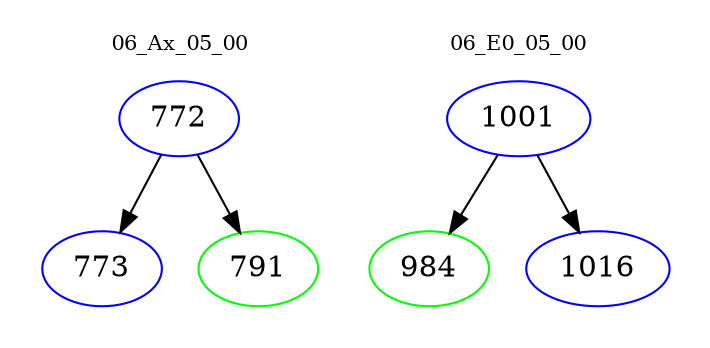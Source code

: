 digraph{
subgraph cluster_0 {
color = white
label = "06_Ax_05_00";
fontsize=10;
T0_772 [label="772", color="blue"]
T0_772 -> T0_773 [color="black"]
T0_773 [label="773", color="blue"]
T0_772 -> T0_791 [color="black"]
T0_791 [label="791", color="green"]
}
subgraph cluster_1 {
color = white
label = "06_E0_05_00";
fontsize=10;
T1_1001 [label="1001", color="blue"]
T1_1001 -> T1_984 [color="black"]
T1_984 [label="984", color="green"]
T1_1001 -> T1_1016 [color="black"]
T1_1016 [label="1016", color="blue"]
}
}
